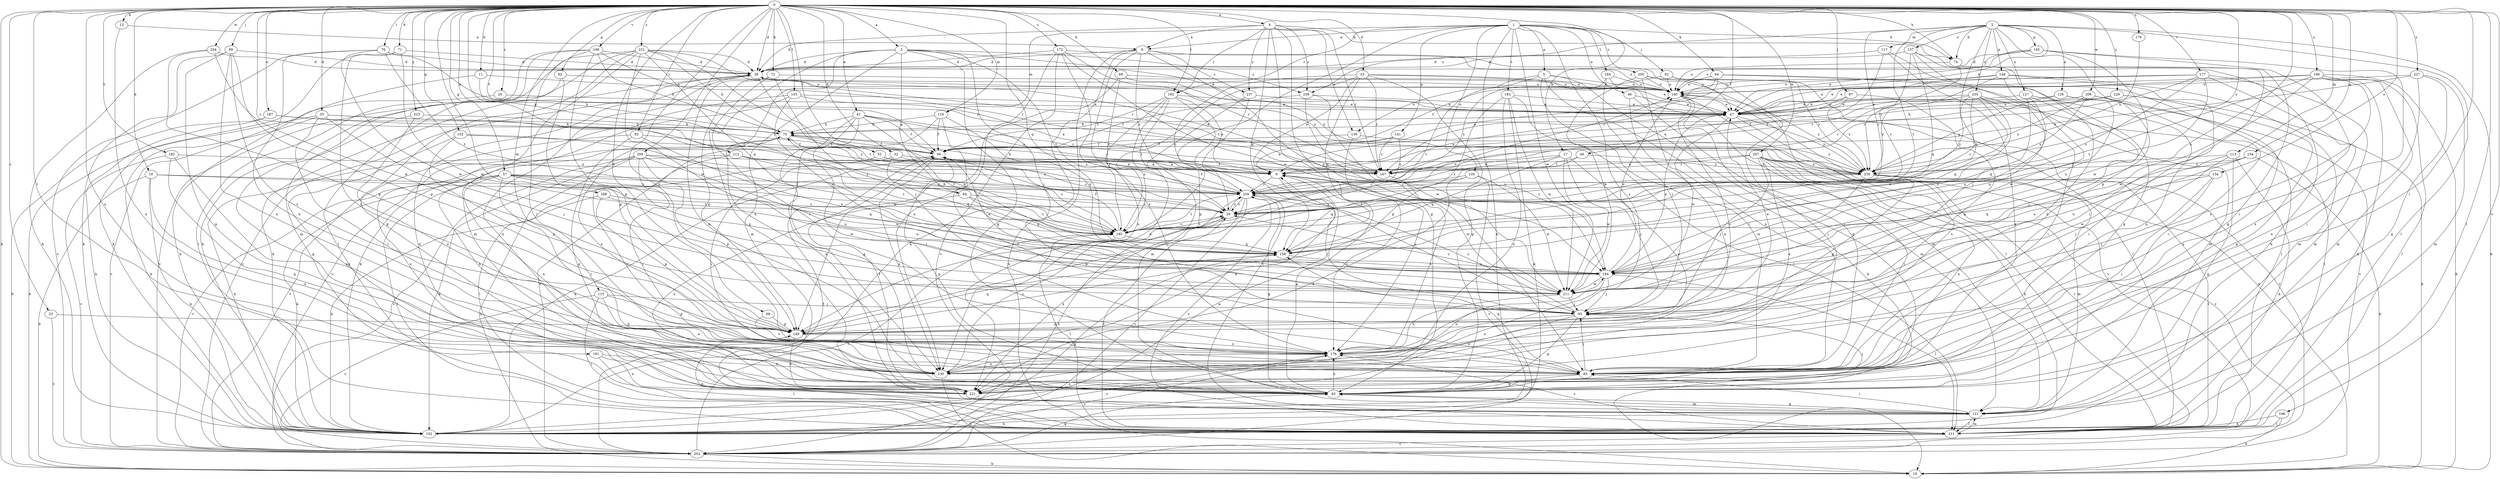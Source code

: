 strict digraph  {
0;
1;
2;
3;
4;
5;
6;
9;
11;
13;
16;
17;
19;
20;
23;
29;
32;
33;
35;
38;
41;
46;
47;
49;
52;
56;
57;
62;
64;
65;
68;
69;
71;
72;
74;
75;
76;
82;
83;
87;
89;
92;
93;
94;
102;
103;
111;
113;
115;
116;
117;
121;
126;
127;
130;
134;
135;
137;
139;
140;
141;
145;
148;
149;
152;
154;
158;
162;
167;
170;
172;
176;
177;
181;
182;
183;
184;
185;
187;
188;
190;
194;
196;
198;
200;
202;
204;
206;
207;
209;
211;
212;
221;
223;
227;
229;
230;
231;
235;
236;
237;
239;
0 -> 3  [label=a];
0 -> 4  [label=a];
0 -> 11  [label=b];
0 -> 13  [label=b];
0 -> 16  [label=b];
0 -> 17  [label=b];
0 -> 19  [label=b];
0 -> 20  [label=c];
0 -> 23  [label=c];
0 -> 29  [label=c];
0 -> 32  [label=d];
0 -> 33  [label=d];
0 -> 35  [label=d];
0 -> 38  [label=d];
0 -> 41  [label=e];
0 -> 49  [label=f];
0 -> 52  [label=f];
0 -> 56  [label=f];
0 -> 57  [label=g];
0 -> 62  [label=g];
0 -> 64  [label=g];
0 -> 68  [label=h];
0 -> 69  [label=h];
0 -> 71  [label=h];
0 -> 72  [label=h];
0 -> 74  [label=h];
0 -> 76  [label=i];
0 -> 82  [label=i];
0 -> 83  [label=i];
0 -> 87  [label=j];
0 -> 89  [label=j];
0 -> 94  [label=k];
0 -> 103  [label=l];
0 -> 111  [label=l];
0 -> 113  [label=m];
0 -> 115  [label=m];
0 -> 116  [label=m];
0 -> 134  [label=o];
0 -> 152  [label=q];
0 -> 154  [label=q];
0 -> 158  [label=q];
0 -> 162  [label=r];
0 -> 170  [label=s];
0 -> 172  [label=s];
0 -> 176  [label=s];
0 -> 177  [label=t];
0 -> 181  [label=t];
0 -> 182  [label=t];
0 -> 187  [label=u];
0 -> 188  [label=u];
0 -> 190  [label=u];
0 -> 194  [label=u];
0 -> 196  [label=v];
0 -> 198  [label=v];
0 -> 204  [label=w];
0 -> 206  [label=w];
0 -> 207  [label=w];
0 -> 209  [label=w];
0 -> 212  [label=x];
0 -> 221  [label=x];
0 -> 223  [label=y];
0 -> 227  [label=y];
0 -> 229  [label=y];
0 -> 230  [label=y];
0 -> 231  [label=z];
1 -> 5  [label=a];
1 -> 6  [label=a];
1 -> 46  [label=e];
1 -> 74  [label=h];
1 -> 92  [label=j];
1 -> 102  [label=k];
1 -> 116  [label=m];
1 -> 135  [label=o];
1 -> 141  [label=p];
1 -> 162  [label=r];
1 -> 176  [label=s];
1 -> 183  [label=t];
1 -> 184  [label=t];
1 -> 185  [label=t];
1 -> 200  [label=v];
1 -> 211  [label=w];
2 -> 19  [label=b];
2 -> 29  [label=c];
2 -> 47  [label=e];
2 -> 74  [label=h];
2 -> 111  [label=l];
2 -> 117  [label=m];
2 -> 126  [label=n];
2 -> 127  [label=n];
2 -> 137  [label=o];
2 -> 145  [label=p];
2 -> 148  [label=p];
2 -> 149  [label=p];
2 -> 158  [label=q];
2 -> 185  [label=t];
2 -> 235  [label=z];
2 -> 236  [label=z];
3 -> 38  [label=d];
3 -> 47  [label=e];
3 -> 64  [label=g];
3 -> 65  [label=g];
3 -> 93  [label=j];
3 -> 121  [label=m];
3 -> 130  [label=n];
3 -> 185  [label=t];
3 -> 221  [label=x];
3 -> 236  [label=z];
4 -> 6  [label=a];
4 -> 38  [label=d];
4 -> 65  [label=g];
4 -> 74  [label=h];
4 -> 83  [label=i];
4 -> 139  [label=o];
4 -> 158  [label=q];
4 -> 162  [label=r];
4 -> 167  [label=r];
4 -> 236  [label=z];
4 -> 237  [label=z];
5 -> 19  [label=b];
5 -> 65  [label=g];
5 -> 83  [label=i];
5 -> 139  [label=o];
5 -> 140  [label=o];
5 -> 185  [label=t];
6 -> 19  [label=b];
6 -> 38  [label=d];
6 -> 47  [label=e];
6 -> 102  [label=k];
6 -> 194  [label=u];
6 -> 221  [label=x];
6 -> 237  [label=z];
6 -> 239  [label=z];
9 -> 75  [label=h];
9 -> 158  [label=q];
9 -> 176  [label=s];
9 -> 211  [label=w];
9 -> 239  [label=z];
11 -> 75  [label=h];
11 -> 102  [label=k];
11 -> 140  [label=o];
13 -> 6  [label=a];
13 -> 221  [label=x];
16 -> 19  [label=b];
16 -> 102  [label=k];
16 -> 185  [label=t];
16 -> 221  [label=x];
16 -> 239  [label=z];
17 -> 9  [label=a];
17 -> 93  [label=j];
17 -> 158  [label=q];
17 -> 176  [label=s];
17 -> 211  [label=w];
17 -> 239  [label=z];
19 -> 140  [label=o];
20 -> 47  [label=e];
20 -> 202  [label=v];
23 -> 149  [label=p];
23 -> 202  [label=v];
29 -> 185  [label=t];
29 -> 221  [label=x];
29 -> 239  [label=z];
32 -> 9  [label=a];
32 -> 29  [label=c];
32 -> 83  [label=i];
32 -> 158  [label=q];
33 -> 9  [label=a];
33 -> 29  [label=c];
33 -> 47  [label=e];
33 -> 65  [label=g];
33 -> 140  [label=o];
33 -> 158  [label=q];
33 -> 167  [label=r];
33 -> 185  [label=t];
35 -> 19  [label=b];
35 -> 56  [label=f];
35 -> 75  [label=h];
35 -> 83  [label=i];
35 -> 93  [label=j];
35 -> 102  [label=k];
38 -> 140  [label=o];
38 -> 185  [label=t];
38 -> 202  [label=v];
38 -> 221  [label=x];
38 -> 230  [label=y];
41 -> 9  [label=a];
41 -> 56  [label=f];
41 -> 65  [label=g];
41 -> 75  [label=h];
41 -> 83  [label=i];
41 -> 158  [label=q];
41 -> 167  [label=r];
41 -> 202  [label=v];
46 -> 47  [label=e];
46 -> 121  [label=m];
46 -> 130  [label=n];
47 -> 75  [label=h];
47 -> 176  [label=s];
47 -> 194  [label=u];
47 -> 202  [label=v];
47 -> 211  [label=w];
47 -> 230  [label=y];
49 -> 29  [label=c];
49 -> 167  [label=r];
49 -> 230  [label=y];
52 -> 9  [label=a];
52 -> 111  [label=l];
52 -> 239  [label=z];
56 -> 9  [label=a];
56 -> 65  [label=g];
56 -> 102  [label=k];
56 -> 130  [label=n];
56 -> 194  [label=u];
57 -> 29  [label=c];
57 -> 83  [label=i];
57 -> 102  [label=k];
57 -> 111  [label=l];
57 -> 130  [label=n];
57 -> 158  [label=q];
57 -> 194  [label=u];
57 -> 202  [label=v];
57 -> 211  [label=w];
57 -> 239  [label=z];
62 -> 140  [label=o];
62 -> 149  [label=p];
62 -> 202  [label=v];
64 -> 29  [label=c];
64 -> 158  [label=q];
64 -> 185  [label=t];
64 -> 221  [label=x];
65 -> 9  [label=a];
65 -> 75  [label=h];
65 -> 93  [label=j];
65 -> 121  [label=m];
65 -> 176  [label=s];
68 -> 149  [label=p];
68 -> 176  [label=s];
69 -> 29  [label=c];
69 -> 140  [label=o];
69 -> 149  [label=p];
69 -> 230  [label=y];
71 -> 38  [label=d];
71 -> 102  [label=k];
71 -> 176  [label=s];
71 -> 211  [label=w];
72 -> 93  [label=j];
72 -> 130  [label=n];
72 -> 140  [label=o];
72 -> 149  [label=p];
72 -> 176  [label=s];
74 -> 65  [label=g];
74 -> 83  [label=i];
74 -> 140  [label=o];
74 -> 230  [label=y];
75 -> 56  [label=f];
75 -> 167  [label=r];
75 -> 176  [label=s];
75 -> 185  [label=t];
75 -> 221  [label=x];
75 -> 239  [label=z];
76 -> 38  [label=d];
76 -> 130  [label=n];
76 -> 185  [label=t];
76 -> 202  [label=v];
76 -> 211  [label=w];
76 -> 230  [label=y];
82 -> 56  [label=f];
82 -> 65  [label=g];
82 -> 194  [label=u];
82 -> 202  [label=v];
83 -> 65  [label=g];
83 -> 93  [label=j];
83 -> 158  [label=q];
83 -> 221  [label=x];
87 -> 9  [label=a];
87 -> 47  [label=e];
87 -> 149  [label=p];
87 -> 230  [label=y];
89 -> 38  [label=d];
89 -> 65  [label=g];
89 -> 102  [label=k];
89 -> 130  [label=n];
89 -> 149  [label=p];
89 -> 176  [label=s];
92 -> 83  [label=i];
92 -> 111  [label=l];
92 -> 140  [label=o];
92 -> 239  [label=z];
93 -> 47  [label=e];
93 -> 65  [label=g];
93 -> 130  [label=n];
93 -> 149  [label=p];
93 -> 239  [label=z];
94 -> 9  [label=a];
94 -> 111  [label=l];
94 -> 121  [label=m];
94 -> 140  [label=o];
94 -> 167  [label=r];
102 -> 9  [label=a];
102 -> 38  [label=d];
102 -> 158  [label=q];
102 -> 176  [label=s];
103 -> 9  [label=a];
103 -> 47  [label=e];
103 -> 102  [label=k];
103 -> 194  [label=u];
103 -> 202  [label=v];
111 -> 29  [label=c];
111 -> 121  [label=m];
111 -> 149  [label=p];
111 -> 176  [label=s];
111 -> 202  [label=v];
111 -> 239  [label=z];
113 -> 65  [label=g];
113 -> 93  [label=j];
113 -> 102  [label=k];
113 -> 194  [label=u];
113 -> 230  [label=y];
115 -> 93  [label=j];
115 -> 111  [label=l];
115 -> 130  [label=n];
115 -> 149  [label=p];
115 -> 202  [label=v];
116 -> 56  [label=f];
116 -> 75  [label=h];
116 -> 83  [label=i];
116 -> 158  [label=q];
116 -> 221  [label=x];
117 -> 38  [label=d];
117 -> 65  [label=g];
117 -> 221  [label=x];
117 -> 239  [label=z];
121 -> 38  [label=d];
121 -> 65  [label=g];
121 -> 83  [label=i];
121 -> 102  [label=k];
121 -> 111  [label=l];
126 -> 47  [label=e];
126 -> 194  [label=u];
126 -> 202  [label=v];
126 -> 230  [label=y];
127 -> 47  [label=e];
127 -> 83  [label=i];
127 -> 93  [label=j];
127 -> 158  [label=q];
127 -> 194  [label=u];
130 -> 9  [label=a];
130 -> 19  [label=b];
130 -> 29  [label=c];
130 -> 194  [label=u];
134 -> 83  [label=i];
134 -> 93  [label=j];
134 -> 158  [label=q];
134 -> 239  [label=z];
135 -> 185  [label=t];
135 -> 202  [label=v];
135 -> 211  [label=w];
135 -> 221  [label=x];
135 -> 239  [label=z];
137 -> 29  [label=c];
137 -> 38  [label=d];
137 -> 93  [label=j];
137 -> 102  [label=k];
137 -> 130  [label=n];
137 -> 158  [label=q];
139 -> 56  [label=f];
139 -> 176  [label=s];
139 -> 230  [label=y];
140 -> 47  [label=e];
140 -> 83  [label=i];
140 -> 176  [label=s];
140 -> 202  [label=v];
140 -> 230  [label=y];
141 -> 9  [label=a];
141 -> 56  [label=f];
141 -> 167  [label=r];
141 -> 239  [label=z];
145 -> 38  [label=d];
145 -> 47  [label=e];
145 -> 83  [label=i];
145 -> 140  [label=o];
145 -> 211  [label=w];
145 -> 221  [label=x];
148 -> 47  [label=e];
148 -> 121  [label=m];
148 -> 130  [label=n];
148 -> 140  [label=o];
148 -> 167  [label=r];
148 -> 211  [label=w];
149 -> 158  [label=q];
149 -> 176  [label=s];
149 -> 221  [label=x];
152 -> 56  [label=f];
152 -> 65  [label=g];
152 -> 149  [label=p];
152 -> 185  [label=t];
154 -> 19  [label=b];
154 -> 194  [label=u];
154 -> 211  [label=w];
154 -> 230  [label=y];
158 -> 194  [label=u];
162 -> 9  [label=a];
162 -> 47  [label=e];
162 -> 56  [label=f];
162 -> 93  [label=j];
162 -> 121  [label=m];
162 -> 130  [label=n];
162 -> 185  [label=t];
167 -> 38  [label=d];
167 -> 47  [label=e];
167 -> 176  [label=s];
170 -> 230  [label=y];
172 -> 38  [label=d];
172 -> 130  [label=n];
172 -> 140  [label=o];
172 -> 167  [label=r];
172 -> 176  [label=s];
172 -> 194  [label=u];
172 -> 202  [label=v];
176 -> 83  [label=i];
176 -> 130  [label=n];
177 -> 29  [label=c];
177 -> 47  [label=e];
177 -> 121  [label=m];
177 -> 140  [label=o];
177 -> 167  [label=r];
177 -> 194  [label=u];
177 -> 221  [label=x];
181 -> 111  [label=l];
181 -> 130  [label=n];
181 -> 221  [label=x];
182 -> 65  [label=g];
182 -> 130  [label=n];
182 -> 202  [label=v];
182 -> 230  [label=y];
183 -> 47  [label=e];
183 -> 102  [label=k];
183 -> 111  [label=l];
183 -> 149  [label=p];
183 -> 211  [label=w];
183 -> 221  [label=x];
184 -> 56  [label=f];
184 -> 93  [label=j];
184 -> 121  [label=m];
184 -> 140  [label=o];
185 -> 29  [label=c];
185 -> 56  [label=f];
185 -> 75  [label=h];
185 -> 111  [label=l];
185 -> 140  [label=o];
185 -> 158  [label=q];
187 -> 19  [label=b];
187 -> 75  [label=h];
187 -> 102  [label=k];
187 -> 239  [label=z];
188 -> 29  [label=c];
188 -> 102  [label=k];
188 -> 149  [label=p];
188 -> 194  [label=u];
190 -> 19  [label=b];
190 -> 47  [label=e];
190 -> 102  [label=k];
190 -> 111  [label=l];
190 -> 121  [label=m];
190 -> 140  [label=o];
190 -> 176  [label=s];
190 -> 185  [label=t];
190 -> 211  [label=w];
194 -> 93  [label=j];
194 -> 111  [label=l];
194 -> 140  [label=o];
194 -> 211  [label=w];
194 -> 221  [label=x];
196 -> 38  [label=d];
196 -> 75  [label=h];
196 -> 83  [label=i];
196 -> 111  [label=l];
196 -> 121  [label=m];
196 -> 149  [label=p];
196 -> 167  [label=r];
198 -> 19  [label=b];
198 -> 102  [label=k];
198 -> 111  [label=l];
200 -> 111  [label=l];
200 -> 130  [label=n];
200 -> 140  [label=o];
200 -> 211  [label=w];
200 -> 230  [label=y];
202 -> 19  [label=b];
202 -> 56  [label=f];
202 -> 65  [label=g];
202 -> 176  [label=s];
202 -> 185  [label=t];
202 -> 239  [label=z];
204 -> 38  [label=d];
204 -> 102  [label=k];
204 -> 149  [label=p];
204 -> 211  [label=w];
206 -> 47  [label=e];
206 -> 83  [label=i];
206 -> 167  [label=r];
206 -> 221  [label=x];
206 -> 230  [label=y];
206 -> 239  [label=z];
207 -> 9  [label=a];
207 -> 83  [label=i];
207 -> 93  [label=j];
207 -> 102  [label=k];
207 -> 111  [label=l];
207 -> 167  [label=r];
207 -> 176  [label=s];
207 -> 202  [label=v];
207 -> 221  [label=x];
207 -> 230  [label=y];
209 -> 19  [label=b];
209 -> 83  [label=i];
209 -> 102  [label=k];
209 -> 149  [label=p];
209 -> 167  [label=r];
209 -> 202  [label=v];
209 -> 211  [label=w];
209 -> 239  [label=z];
211 -> 29  [label=c];
211 -> 93  [label=j];
211 -> 176  [label=s];
212 -> 83  [label=i];
212 -> 102  [label=k];
212 -> 185  [label=t];
212 -> 230  [label=y];
212 -> 239  [label=z];
221 -> 56  [label=f];
223 -> 65  [label=g];
223 -> 75  [label=h];
223 -> 130  [label=n];
227 -> 9  [label=a];
227 -> 65  [label=g];
227 -> 83  [label=i];
227 -> 121  [label=m];
227 -> 140  [label=o];
229 -> 19  [label=b];
229 -> 47  [label=e];
229 -> 56  [label=f];
229 -> 65  [label=g];
229 -> 75  [label=h];
230 -> 29  [label=c];
230 -> 111  [label=l];
230 -> 121  [label=m];
230 -> 149  [label=p];
230 -> 211  [label=w];
231 -> 38  [label=d];
231 -> 65  [label=g];
231 -> 75  [label=h];
231 -> 102  [label=k];
231 -> 111  [label=l];
231 -> 121  [label=m];
231 -> 158  [label=q];
231 -> 167  [label=r];
231 -> 185  [label=t];
231 -> 211  [label=w];
235 -> 29  [label=c];
235 -> 47  [label=e];
235 -> 83  [label=i];
235 -> 111  [label=l];
235 -> 158  [label=q];
235 -> 194  [label=u];
235 -> 230  [label=y];
235 -> 239  [label=z];
236 -> 47  [label=e];
236 -> 56  [label=f];
236 -> 194  [label=u];
236 -> 211  [label=w];
237 -> 47  [label=e];
237 -> 111  [label=l];
237 -> 149  [label=p];
239 -> 29  [label=c];
239 -> 56  [label=f];
239 -> 65  [label=g];
239 -> 93  [label=j];
239 -> 149  [label=p];
239 -> 185  [label=t];
239 -> 202  [label=v];
}
